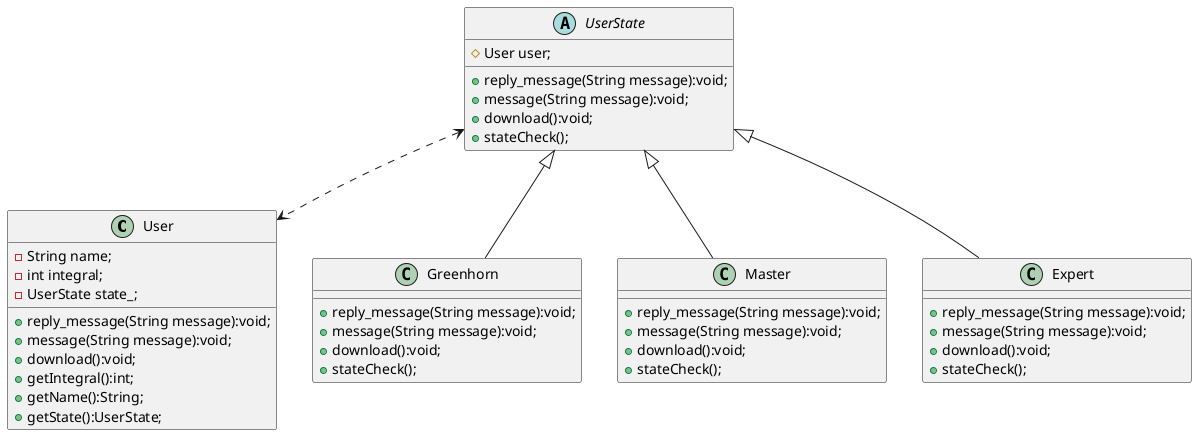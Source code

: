 @startuml
'https://plantuml.com/class-diagram

class User{
-String name;
-int integral;
-UserState state_;
+reply_message(String message):void;
+message(String message):void;
+download():void;
+getIntegral():int;
+getName():String;
+getState():UserState;
}
UserState <..> User
abstract class UserState{
#User user;
+reply_message(String message):void;
+message(String message):void;
+download():void;
+stateCheck();
}

class Greenhorn extends UserState{
+reply_message(String message):void;
+message(String message):void;
+download():void;
+stateCheck();
}

class Master extends UserState{
+reply_message(String message):void;
+message(String message):void;
+download():void;
+stateCheck();
}

class Expert extends UserState{
+reply_message(String message):void;
+message(String message):void;
+download():void;
+stateCheck();
}


@enduml